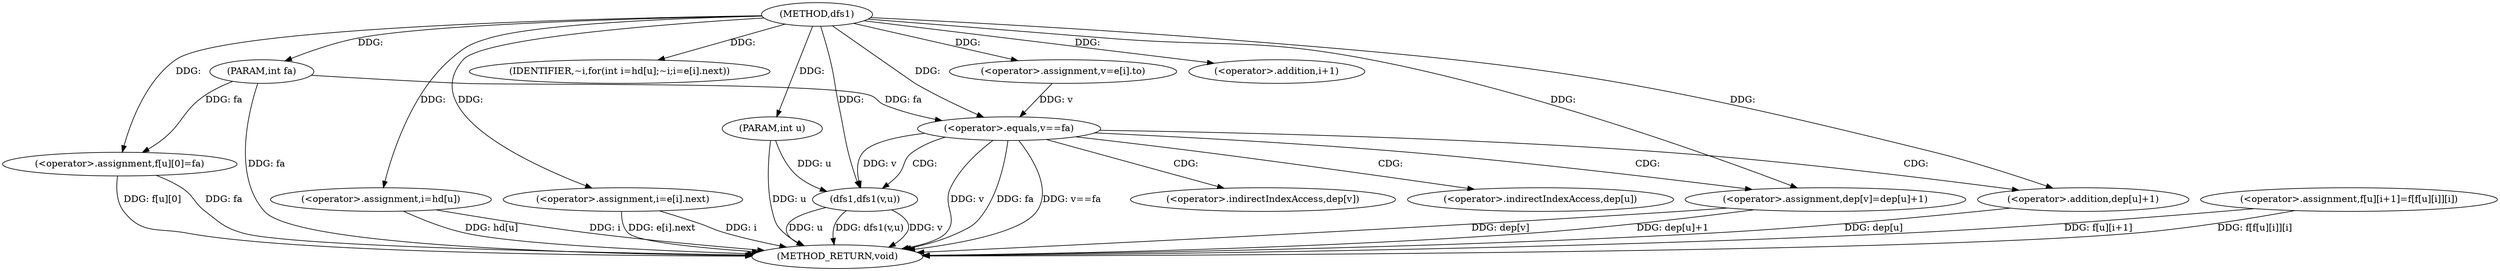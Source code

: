 digraph "dfs1" {  
"1000209" [label = "(METHOD,dfs1)" ]
"1000278" [label = "(METHOD_RETURN,void)" ]
"1000210" [label = "(PARAM,int u)" ]
"1000211" [label = "(PARAM,int fa)" ]
"1000213" [label = "(<operator>.assignment,f[u][0]=fa)" ]
"1000220" [label = "(<operator>.assignment,f[u][i+1]=f[f[u][i]][i])" ]
"1000239" [label = "(<operator>.assignment,i=hd[u])" ]
"1000244" [label = "(IDENTIFIER,~i,for(int i=hd[u];~i;i=e[i].next))" ]
"1000245" [label = "(<operator>.assignment,i=e[i].next)" ]
"1000254" [label = "(<operator>.assignment,v=e[i].to)" ]
"1000266" [label = "(<operator>.assignment,dep[v]=dep[u]+1)" ]
"1000275" [label = "(dfs1,dfs1(v,u))" ]
"1000225" [label = "(<operator>.addition,i+1)" ]
"1000262" [label = "(<operator>.equals,v==fa)" ]
"1000270" [label = "(<operator>.addition,dep[u]+1)" ]
"1000267" [label = "(<operator>.indirectIndexAccess,dep[v])" ]
"1000271" [label = "(<operator>.indirectIndexAccess,dep[u])" ]
  "1000210" -> "1000278"  [ label = "DDG: u"] 
  "1000211" -> "1000278"  [ label = "DDG: fa"] 
  "1000213" -> "1000278"  [ label = "DDG: f[u][0]"] 
  "1000213" -> "1000278"  [ label = "DDG: fa"] 
  "1000220" -> "1000278"  [ label = "DDG: f[u][i+1]"] 
  "1000220" -> "1000278"  [ label = "DDG: f[f[u][i]][i]"] 
  "1000239" -> "1000278"  [ label = "DDG: i"] 
  "1000239" -> "1000278"  [ label = "DDG: hd[u]"] 
  "1000262" -> "1000278"  [ label = "DDG: v"] 
  "1000262" -> "1000278"  [ label = "DDG: fa"] 
  "1000262" -> "1000278"  [ label = "DDG: v==fa"] 
  "1000266" -> "1000278"  [ label = "DDG: dep[v]"] 
  "1000270" -> "1000278"  [ label = "DDG: dep[u]"] 
  "1000266" -> "1000278"  [ label = "DDG: dep[u]+1"] 
  "1000275" -> "1000278"  [ label = "DDG: v"] 
  "1000275" -> "1000278"  [ label = "DDG: u"] 
  "1000275" -> "1000278"  [ label = "DDG: dfs1(v,u)"] 
  "1000245" -> "1000278"  [ label = "DDG: i"] 
  "1000245" -> "1000278"  [ label = "DDG: e[i].next"] 
  "1000209" -> "1000210"  [ label = "DDG: "] 
  "1000209" -> "1000211"  [ label = "DDG: "] 
  "1000211" -> "1000213"  [ label = "DDG: fa"] 
  "1000209" -> "1000213"  [ label = "DDG: "] 
  "1000209" -> "1000244"  [ label = "DDG: "] 
  "1000209" -> "1000239"  [ label = "DDG: "] 
  "1000209" -> "1000245"  [ label = "DDG: "] 
  "1000209" -> "1000266"  [ label = "DDG: "] 
  "1000209" -> "1000225"  [ label = "DDG: "] 
  "1000209" -> "1000254"  [ label = "DDG: "] 
  "1000262" -> "1000275"  [ label = "DDG: v"] 
  "1000209" -> "1000275"  [ label = "DDG: "] 
  "1000210" -> "1000275"  [ label = "DDG: u"] 
  "1000254" -> "1000262"  [ label = "DDG: v"] 
  "1000209" -> "1000262"  [ label = "DDG: "] 
  "1000211" -> "1000262"  [ label = "DDG: fa"] 
  "1000209" -> "1000270"  [ label = "DDG: "] 
  "1000262" -> "1000271"  [ label = "CDG: "] 
  "1000262" -> "1000267"  [ label = "CDG: "] 
  "1000262" -> "1000270"  [ label = "CDG: "] 
  "1000262" -> "1000266"  [ label = "CDG: "] 
  "1000262" -> "1000275"  [ label = "CDG: "] 
}
